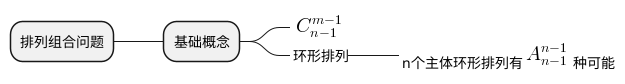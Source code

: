 {
  "sha1": "g8p8cckb13i2q9rb69l7luhgxdc2sme",
  "insertion": {
    "when": "2024-06-01T09:03:07.379Z",
    "url": "https://github.com/plantuml/plantuml/issues/834#issuecomment-997856383",
    "user": "plantuml@gmail.com"
  }
}
@startmindmap
* 排列组合问题
** 基础概念
***_ <latex>C_{n-1}^{m-1}</latex>
***_ 环形排列
****_ n个主体环形排列有<latex>A_{n-1}^{n-1}</latex>种可能
@endmindmap
